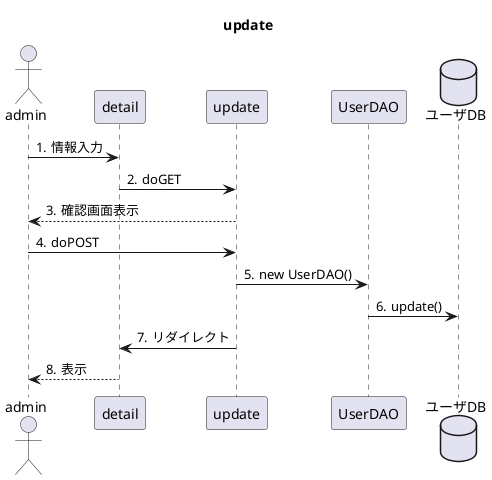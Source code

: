 @startuml
title update

autonumber "#."

actor admin
participant detail
participant update
participant UserDAO
database ユーザDB


admin -> detail:情報入力
detail -> update:doGET
update --> admin:確認画面表示
admin ->update:doPOST
update -> UserDAO:new UserDAO()
UserDAO -> ユーザDB:update()

update -> detail:リダイレクト
detail --> admin:表示
@enduml